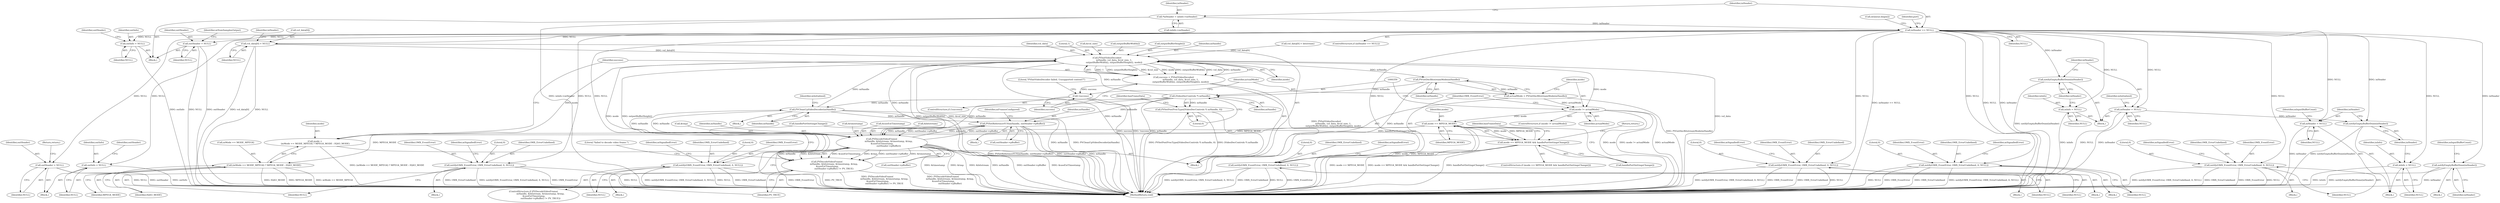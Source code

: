 digraph "0_Android_c48ef757cc50906e8726a3bebc3b60716292cdba@pointer" {
"1000136" [label="(Call,*inHeader = inInfo->mHeader)"];
"1000142" [label="(Call,inHeader == NULL)"];
"1000182" [label="(Call,notifyEmptyBufferDone(inHeader))"];
"1000229" [label="(Call,outInfo = NULL)"];
"1000234" [label="(Call,outHeader = NULL)"];
"1000278" [label="(Call,vol_data[0] = NULL)"];
"1000314" [label="(Call,PVInitVideoDecoder(\n                    mHandle, vol_data, &vol_size, 1,\n                    outputBufferWidth(), outputBufferHeight(), mode))"];
"1000312" [label="(Call,success = PVInitVideoDecoder(\n                    mHandle, vol_data, &vol_size, 1,\n                    outputBufferWidth(), outputBufferHeight(), mode))"];
"1000324" [label="(Call,!success)"];
"1000341" [label="(Call,PVGetDecBitstreamMode(mHandle))"];
"1000339" [label="(Call,actualMode = PVGetDecBitstreamMode(mHandle))"];
"1000344" [label="(Call,mode != actualMode)"];
"1000400" [label="(Call,mode == MPEG4_MODE)"];
"1000303" [label="(Call,mode =\n (mMode == MODE_MPEG4) ? MPEG4_MODE : H263_MODE)"];
"1000305" [label="(Call,(mMode == MODE_MPEG4) ? MPEG4_MODE : H263_MODE)"];
"1000399" [label="(Call,mode == MPEG4_MODE && handlePortSettingsChange())"];
"1000358" [label="(Call,(VideoDecControls *) mHandle)"];
"1000264" [label="(Call,PVCleanUpVideoDecoder(mHandle))"];
"1000472" [label="(Call,PVSetReferenceYUV(mHandle, outHeader->pBuffer))"];
"1000580" [label="(Call,PVDecodeVideoFrame(\n                    mHandle, &bitstream, &timestamp, &tmp,\n &useExtTimestamp,\n                    outHeader->pBuffer))"];
"1000579" [label="(Call,PVDecodeVideoFrame(\n                    mHandle, &bitstream, &timestamp, &tmp,\n &useExtTimestamp,\n                    outHeader->pBuffer) != PV_TRUE)"];
"1000357" [label="(Call,PVSetPostProcType((VideoDecControls *) mHandle, 0))"];
"1000329" [label="(Call,notify(OMX_EventError, OMX_ErrorUndefined, 0, NULL))"];
"1000348" [label="(Call,notify(OMX_EventError, OMX_ErrorUndefined, 0, NULL))"];
"1000380" [label="(Call,inInfo = NULL)"];
"1000383" [label="(Call,notifyEmptyBufferDone(inHeader))"];
"1000385" [label="(Call,inHeader = NULL)"];
"1000664" [label="(Call,notifyEmptyBufferDone(inHeader))"];
"1000463" [label="(Call,notify(OMX_EventError, OMX_ErrorUndefined, 0, NULL))"];
"1000539" [label="(Call,notify(OMX_EventError, OMX_ErrorUndefined, 0, NULL))"];
"1000569" [label="(Call,notify(OMX_EventError, OMX_ErrorUndefined, 0, NULL))"];
"1000597" [label="(Call,notify(OMX_EventError, OMX_ErrorUndefined, 0, NULL))"];
"1000661" [label="(Call,inInfo = NULL)"];
"1000666" [label="(Call,inHeader = NULL)"];
"1000707" [label="(Call,outInfo = NULL)"];
"1000712" [label="(Call,outHeader = NULL)"];
"1000309" [label="(Identifier,MPEG4_MODE)"];
"1000360" [label="(Identifier,mHandle)"];
"1000339" [label="(Call,actualMode = PVGetDecBitstreamMode(mHandle))"];
"1000386" [label="(Identifier,inHeader)"];
"1000539" [label="(Call,notify(OMX_EventError, OMX_ErrorUndefined, 0, NULL))"];
"1000333" [label="(Identifier,NULL)"];
"1000332" [label="(Literal,0)"];
"1000598" [label="(Identifier,OMX_EventError)"];
"1000183" [label="(Identifier,inHeader)"];
"1000335" [label="(Identifier,mSignalledError)"];
"1000666" [label="(Call,inHeader = NULL)"];
"1000287" [label="(Identifier,inHeader)"];
"1000265" [label="(Identifier,mHandle)"];
"1000569" [label="(Call,notify(OMX_EventError, OMX_ErrorUndefined, 0, NULL))"];
"1000234" [label="(Call,outHeader = NULL)"];
"1000330" [label="(Identifier,OMX_EventError)"];
"1000382" [label="(Identifier,NULL)"];
"1000668" [label="(Identifier,NULL)"];
"1000714" [label="(Identifier,NULL)"];
"1000364" [label="(Identifier,hasFrameData)"];
"1000708" [label="(Identifier,outInfo)"];
"1000599" [label="(Identifier,OMX_ErrorUndefined)"];
"1000346" [label="(Identifier,actualMode)"];
"1000662" [label="(Identifier,inInfo)"];
"1000331" [label="(Identifier,OMX_ErrorUndefined)"];
"1000712" [label="(Call,outHeader = NULL)"];
"1000594" [label="(Block,)"];
"1000403" [label="(Call,handlePortSettingsChange())"];
"1000343" [label="(ControlStructure,if (mode != actualMode))"];
"1000263" [label="(Block,)"];
"1000465" [label="(Identifier,OMX_ErrorUndefined)"];
"1000581" [label="(Identifier,mHandle)"];
"1000341" [label="(Call,PVGetDecBitstreamMode(mHandle))"];
"1000351" [label="(Literal,0)"];
"1000661" [label="(Call,inInfo = NULL)"];
"1000664" [label="(Call,notifyEmptyBufferDone(inHeader))"];
"1000279" [label="(Call,vol_data[0])"];
"1000571" [label="(Identifier,OMX_ErrorUndefined)"];
"1000596" [label="(Literal,\"failed to decode video frame.\")"];
"1000347" [label="(Block,)"];
"1000540" [label="(Identifier,OMX_EventError)"];
"1000192" [label="(Block,)"];
"1000472" [label="(Call,PVSetReferenceYUV(mHandle, outHeader->pBuffer))"];
"1000326" [label="(Block,)"];
"1000398" [label="(ControlStructure,if (mode == MPEG4_MODE && handlePortSettingsChange()))"];
"1000563" [label="(Block,)"];
"1000322" [label="(Identifier,mode)"];
"1000278" [label="(Call,vol_data[0] = NULL)"];
"1000579" [label="(Call,PVDecodeVideoFrame(\n                    mHandle, &bitstream, &timestamp, &tmp,\n &useExtTimestamp,\n                    outHeader->pBuffer) != PV_TRUE)"];
"1000237" [label="(Return,return;)"];
"1000352" [label="(Identifier,NULL)"];
"1000383" [label="(Call,notifyEmptyBufferDone(inHeader))"];
"1000315" [label="(Identifier,mHandle)"];
"1000305" [label="(Call,(mMode == MODE_MPEG4) ? MPEG4_MODE : H263_MODE)"];
"1000597" [label="(Call,notify(OMX_EventError, OMX_ErrorUndefined, 0, NULL))"];
"1000147" [label="(Call,inQueue.begin())"];
"1000230" [label="(Identifier,outInfo)"];
"1000580" [label="(Call,PVDecodeVideoFrame(\n                    mHandle, &bitstream, &timestamp, &tmp,\n &useExtTimestamp,\n                    outHeader->pBuffer))"];
"1000312" [label="(Call,success = PVInitVideoDecoder(\n                    mHandle, vol_data, &vol_size, 1,\n                    outputBufferWidth(), outputBufferHeight(), mode))"];
"1000292" [label="(Call,vol_data[0] = bitstream)"];
"1000536" [label="(Block,)"];
"1000138" [label="(Call,inInfo->mHeader)"];
"1000570" [label="(Identifier,OMX_EventError)"];
"1000670" [label="(Identifier,mInputBufferCount)"];
"1000229" [label="(Call,outInfo = NULL)"];
"1000402" [label="(Identifier,MPEG4_MODE)"];
"1000387" [label="(Identifier,NULL)"];
"1000711" [label="(Identifier,outHeader)"];
"1000349" [label="(Identifier,OMX_EventError)"];
"1000156" [label="(Identifier,port)"];
"1000584" [label="(Call,&timestamp)"];
"1000316" [label="(Identifier,vol_data)"];
"1000182" [label="(Call,notifyEmptyBufferDone(inHeader))"];
"1000590" [label="(Call,outHeader->pBuffer)"];
"1000573" [label="(Identifier,NULL)"];
"1000469" [label="(Identifier,mSignalledError)"];
"1000414" [label="(Block,)"];
"1000575" [label="(Identifier,mSignalledError)"];
"1000344" [label="(Call,mode != actualMode)"];
"1000185" [label="(Identifier,mInputBufferCount)"];
"1000665" [label="(Identifier,inHeader)"];
"1000588" [label="(Call,&useExtTimestamp)"];
"1000372" [label="(Block,)"];
"1000235" [label="(Identifier,outHeader)"];
"1000542" [label="(Literal,0)"];
"1000340" [label="(Identifier,actualMode)"];
"1000350" [label="(Identifier,OMX_ErrorUndefined)"];
"1000236" [label="(Identifier,NULL)"];
"1000400" [label="(Call,mode == MPEG4_MODE)"];
"1000137" [label="(Identifier,inHeader)"];
"1000303" [label="(Call,mode =\n (mMode == MODE_MPEG4) ? MPEG4_MODE : H263_MODE)"];
"1000354" [label="(Identifier,mSignalledError)"];
"1000543" [label="(Identifier,NULL)"];
"1000342" [label="(Identifier,mHandle)"];
"1000282" [label="(Identifier,NULL)"];
"1000319" [label="(Literal,1)"];
"1000408" [label="(Identifier,hasFrameData)"];
"1000603" [label="(Identifier,mSignalledError)"];
"1000601" [label="(Identifier,NULL)"];
"1000572" [label="(Literal,0)"];
"1000144" [label="(Identifier,NULL)"];
"1000136" [label="(Call,*inHeader = inInfo->mHeader)"];
"1000143" [label="(Identifier,inHeader)"];
"1000381" [label="(Identifier,inInfo)"];
"1000399" [label="(Call,mode == MPEG4_MODE && handlePortSettingsChange())"];
"1000357" [label="(Call,PVSetPostProcType((VideoDecControls *) mHandle, 0))"];
"1000473" [label="(Identifier,mHandle)"];
"1000314" [label="(Call,PVInitVideoDecoder(\n                    mHandle, vol_data, &vol_size, 1,\n                    outputBufferWidth(), outputBufferHeight(), mode))"];
"1000174" [label="(Block,)"];
"1000474" [label="(Call,outHeader->pBuffer)"];
"1000324" [label="(Call,!success)"];
"1000463" [label="(Call,notify(OMX_EventError, OMX_ErrorUndefined, 0, NULL))"];
"1000452" [label="(Block,)"];
"1000707" [label="(Call,outInfo = NULL)"];
"1000358" [label="(Call,(VideoDecControls *) mHandle)"];
"1000267" [label="(Identifier,mInitialized)"];
"1000466" [label="(Literal,0)"];
"1000716" [label="(Identifier,mNumSamplesOutput)"];
"1000323" [label="(ControlStructure,if (!success))"];
"1000709" [label="(Identifier,NULL)"];
"1000272" [label="(Block,)"];
"1000264" [label="(Call,PVCleanUpVideoDecoder(mHandle))"];
"1000141" [label="(ControlStructure,if (inHeader == NULL))"];
"1000129" [label="(Block,)"];
"1000313" [label="(Identifier,success)"];
"1000361" [label="(Literal,0)"];
"1000142" [label="(Call,inHeader == NULL)"];
"1000317" [label="(Call,&vol_size)"];
"1000348" [label="(Call,notify(OMX_EventError, OMX_ErrorUndefined, 0, NULL))"];
"1000586" [label="(Call,&tmp)"];
"1000329" [label="(Call,notify(OMX_EventError, OMX_ErrorUndefined, 0, NULL))"];
"1000233" [label="(Identifier,outHeader)"];
"1000304" [label="(Identifier,mode)"];
"1000380" [label="(Call,inInfo = NULL)"];
"1000320" [label="(Call,outputBufferWidth())"];
"1000667" [label="(Identifier,inHeader)"];
"1000467" [label="(Identifier,NULL)"];
"1000306" [label="(Call,mMode == MODE_MPEG4)"];
"1000385" [label="(Call,inHeader = NULL)"];
"1000325" [label="(Identifier,success)"];
"1000321" [label="(Call,outputBufferHeight())"];
"1000663" [label="(Identifier,NULL)"];
"1000401" [label="(Identifier,mode)"];
"1000478" [label="(Identifier,mFramesConfigured)"];
"1000384" [label="(Identifier,inHeader)"];
"1000405" [label="(Return,return;)"];
"1000653" [label="(Block,)"];
"1000396" [label="(Identifier,mInitialized)"];
"1000600" [label="(Literal,0)"];
"1000717" [label="(MethodReturn,void)"];
"1000328" [label="(Literal,\"PVInitVideoDecoder failed. Unsupported content?\")"];
"1000231" [label="(Identifier,NULL)"];
"1000464" [label="(Identifier,OMX_EventError)"];
"1000607" [label="(Call,handlePortSettingsChange())"];
"1000545" [label="(Identifier,mSignalledError)"];
"1000593" [label="(Identifier,PV_TRUE)"];
"1000713" [label="(Identifier,outHeader)"];
"1000310" [label="(Identifier,H263_MODE)"];
"1000578" [label="(ControlStructure,if (PVDecodeVideoFrame(\n                    mHandle, &bitstream, &timestamp, &tmp,\n &useExtTimestamp,\n                    outHeader->pBuffer) != PV_TRUE))"];
"1000541" [label="(Identifier,OMX_ErrorUndefined)"];
"1000345" [label="(Identifier,mode)"];
"1000582" [label="(Call,&bitstream)"];
"1000136" -> "1000129"  [label="AST: "];
"1000136" -> "1000138"  [label="CFG: "];
"1000137" -> "1000136"  [label="AST: "];
"1000138" -> "1000136"  [label="AST: "];
"1000143" -> "1000136"  [label="CFG: "];
"1000136" -> "1000717"  [label="DDG: inInfo->mHeader"];
"1000136" -> "1000142"  [label="DDG: inHeader"];
"1000142" -> "1000141"  [label="AST: "];
"1000142" -> "1000144"  [label="CFG: "];
"1000143" -> "1000142"  [label="AST: "];
"1000144" -> "1000142"  [label="AST: "];
"1000147" -> "1000142"  [label="CFG: "];
"1000156" -> "1000142"  [label="CFG: "];
"1000142" -> "1000717"  [label="DDG: inHeader == NULL"];
"1000142" -> "1000717"  [label="DDG: NULL"];
"1000142" -> "1000717"  [label="DDG: inHeader"];
"1000142" -> "1000182"  [label="DDG: inHeader"];
"1000142" -> "1000229"  [label="DDG: NULL"];
"1000142" -> "1000234"  [label="DDG: NULL"];
"1000142" -> "1000278"  [label="DDG: NULL"];
"1000142" -> "1000329"  [label="DDG: NULL"];
"1000142" -> "1000348"  [label="DDG: NULL"];
"1000142" -> "1000380"  [label="DDG: NULL"];
"1000142" -> "1000383"  [label="DDG: inHeader"];
"1000142" -> "1000385"  [label="DDG: NULL"];
"1000142" -> "1000463"  [label="DDG: NULL"];
"1000142" -> "1000539"  [label="DDG: NULL"];
"1000142" -> "1000569"  [label="DDG: NULL"];
"1000142" -> "1000597"  [label="DDG: NULL"];
"1000142" -> "1000661"  [label="DDG: NULL"];
"1000142" -> "1000664"  [label="DDG: inHeader"];
"1000142" -> "1000666"  [label="DDG: NULL"];
"1000142" -> "1000707"  [label="DDG: NULL"];
"1000142" -> "1000712"  [label="DDG: NULL"];
"1000182" -> "1000174"  [label="AST: "];
"1000182" -> "1000183"  [label="CFG: "];
"1000183" -> "1000182"  [label="AST: "];
"1000185" -> "1000182"  [label="CFG: "];
"1000182" -> "1000717"  [label="DDG: notifyEmptyBufferDone(inHeader)"];
"1000182" -> "1000717"  [label="DDG: inHeader"];
"1000229" -> "1000192"  [label="AST: "];
"1000229" -> "1000231"  [label="CFG: "];
"1000230" -> "1000229"  [label="AST: "];
"1000231" -> "1000229"  [label="AST: "];
"1000233" -> "1000229"  [label="CFG: "];
"1000229" -> "1000717"  [label="DDG: outInfo"];
"1000234" -> "1000192"  [label="AST: "];
"1000234" -> "1000236"  [label="CFG: "];
"1000235" -> "1000234"  [label="AST: "];
"1000236" -> "1000234"  [label="AST: "];
"1000237" -> "1000234"  [label="CFG: "];
"1000234" -> "1000717"  [label="DDG: NULL"];
"1000234" -> "1000717"  [label="DDG: outHeader"];
"1000278" -> "1000272"  [label="AST: "];
"1000278" -> "1000282"  [label="CFG: "];
"1000279" -> "1000278"  [label="AST: "];
"1000282" -> "1000278"  [label="AST: "];
"1000287" -> "1000278"  [label="CFG: "];
"1000278" -> "1000717"  [label="DDG: NULL"];
"1000278" -> "1000717"  [label="DDG: vol_data[0]"];
"1000278" -> "1000314"  [label="DDG: vol_data[0]"];
"1000314" -> "1000312"  [label="AST: "];
"1000314" -> "1000322"  [label="CFG: "];
"1000315" -> "1000314"  [label="AST: "];
"1000316" -> "1000314"  [label="AST: "];
"1000317" -> "1000314"  [label="AST: "];
"1000319" -> "1000314"  [label="AST: "];
"1000320" -> "1000314"  [label="AST: "];
"1000321" -> "1000314"  [label="AST: "];
"1000322" -> "1000314"  [label="AST: "];
"1000312" -> "1000314"  [label="CFG: "];
"1000314" -> "1000717"  [label="DDG: mHandle"];
"1000314" -> "1000717"  [label="DDG: vol_data"];
"1000314" -> "1000717"  [label="DDG: mode"];
"1000314" -> "1000717"  [label="DDG: outputBufferHeight()"];
"1000314" -> "1000717"  [label="DDG: outputBufferWidth()"];
"1000314" -> "1000717"  [label="DDG: &vol_size"];
"1000314" -> "1000312"  [label="DDG: 1"];
"1000314" -> "1000312"  [label="DDG: outputBufferHeight()"];
"1000314" -> "1000312"  [label="DDG: &vol_size"];
"1000314" -> "1000312"  [label="DDG: mode"];
"1000314" -> "1000312"  [label="DDG: outputBufferWidth()"];
"1000314" -> "1000312"  [label="DDG: vol_data"];
"1000314" -> "1000312"  [label="DDG: mHandle"];
"1000264" -> "1000314"  [label="DDG: mHandle"];
"1000580" -> "1000314"  [label="DDG: mHandle"];
"1000358" -> "1000314"  [label="DDG: mHandle"];
"1000292" -> "1000314"  [label="DDG: vol_data[0]"];
"1000303" -> "1000314"  [label="DDG: mode"];
"1000314" -> "1000341"  [label="DDG: mHandle"];
"1000314" -> "1000344"  [label="DDG: mode"];
"1000312" -> "1000272"  [label="AST: "];
"1000313" -> "1000312"  [label="AST: "];
"1000325" -> "1000312"  [label="CFG: "];
"1000312" -> "1000717"  [label="DDG: PVInitVideoDecoder(\n                    mHandle, vol_data, &vol_size, 1,\n                    outputBufferWidth(), outputBufferHeight(), mode)"];
"1000312" -> "1000324"  [label="DDG: success"];
"1000324" -> "1000323"  [label="AST: "];
"1000324" -> "1000325"  [label="CFG: "];
"1000325" -> "1000324"  [label="AST: "];
"1000328" -> "1000324"  [label="CFG: "];
"1000340" -> "1000324"  [label="CFG: "];
"1000324" -> "1000717"  [label="DDG: !success"];
"1000324" -> "1000717"  [label="DDG: success"];
"1000341" -> "1000339"  [label="AST: "];
"1000341" -> "1000342"  [label="CFG: "];
"1000342" -> "1000341"  [label="AST: "];
"1000339" -> "1000341"  [label="CFG: "];
"1000341" -> "1000717"  [label="DDG: mHandle"];
"1000341" -> "1000339"  [label="DDG: mHandle"];
"1000341" -> "1000358"  [label="DDG: mHandle"];
"1000339" -> "1000272"  [label="AST: "];
"1000340" -> "1000339"  [label="AST: "];
"1000345" -> "1000339"  [label="CFG: "];
"1000339" -> "1000717"  [label="DDG: PVGetDecBitstreamMode(mHandle)"];
"1000339" -> "1000344"  [label="DDG: actualMode"];
"1000344" -> "1000343"  [label="AST: "];
"1000344" -> "1000346"  [label="CFG: "];
"1000345" -> "1000344"  [label="AST: "];
"1000346" -> "1000344"  [label="AST: "];
"1000349" -> "1000344"  [label="CFG: "];
"1000359" -> "1000344"  [label="CFG: "];
"1000344" -> "1000717"  [label="DDG: mode != actualMode"];
"1000344" -> "1000717"  [label="DDG: actualMode"];
"1000344" -> "1000717"  [label="DDG: mode"];
"1000344" -> "1000400"  [label="DDG: mode"];
"1000400" -> "1000399"  [label="AST: "];
"1000400" -> "1000402"  [label="CFG: "];
"1000401" -> "1000400"  [label="AST: "];
"1000402" -> "1000400"  [label="AST: "];
"1000403" -> "1000400"  [label="CFG: "];
"1000399" -> "1000400"  [label="CFG: "];
"1000400" -> "1000717"  [label="DDG: mode"];
"1000400" -> "1000717"  [label="DDG: MPEG4_MODE"];
"1000400" -> "1000303"  [label="DDG: MPEG4_MODE"];
"1000400" -> "1000305"  [label="DDG: MPEG4_MODE"];
"1000400" -> "1000399"  [label="DDG: mode"];
"1000400" -> "1000399"  [label="DDG: MPEG4_MODE"];
"1000303" -> "1000272"  [label="AST: "];
"1000303" -> "1000305"  [label="CFG: "];
"1000304" -> "1000303"  [label="AST: "];
"1000305" -> "1000303"  [label="AST: "];
"1000313" -> "1000303"  [label="CFG: "];
"1000303" -> "1000717"  [label="DDG: (mMode == MODE_MPEG4) ? MPEG4_MODE : H263_MODE"];
"1000305" -> "1000309"  [label="CFG: "];
"1000305" -> "1000310"  [label="CFG: "];
"1000306" -> "1000305"  [label="AST: "];
"1000309" -> "1000305"  [label="AST: "];
"1000310" -> "1000305"  [label="AST: "];
"1000305" -> "1000717"  [label="DDG: H263_MODE"];
"1000305" -> "1000717"  [label="DDG: MPEG4_MODE"];
"1000305" -> "1000717"  [label="DDG: mMode == MODE_MPEG4"];
"1000399" -> "1000398"  [label="AST: "];
"1000399" -> "1000403"  [label="CFG: "];
"1000403" -> "1000399"  [label="AST: "];
"1000405" -> "1000399"  [label="CFG: "];
"1000408" -> "1000399"  [label="CFG: "];
"1000399" -> "1000717"  [label="DDG: handlePortSettingsChange()"];
"1000399" -> "1000717"  [label="DDG: mode == MPEG4_MODE"];
"1000399" -> "1000717"  [label="DDG: mode == MPEG4_MODE && handlePortSettingsChange()"];
"1000607" -> "1000399"  [label="DDG: handlePortSettingsChange()"];
"1000358" -> "1000357"  [label="AST: "];
"1000358" -> "1000360"  [label="CFG: "];
"1000359" -> "1000358"  [label="AST: "];
"1000360" -> "1000358"  [label="AST: "];
"1000361" -> "1000358"  [label="CFG: "];
"1000358" -> "1000717"  [label="DDG: mHandle"];
"1000358" -> "1000264"  [label="DDG: mHandle"];
"1000358" -> "1000357"  [label="DDG: mHandle"];
"1000358" -> "1000472"  [label="DDG: mHandle"];
"1000358" -> "1000580"  [label="DDG: mHandle"];
"1000264" -> "1000263"  [label="AST: "];
"1000264" -> "1000265"  [label="CFG: "];
"1000265" -> "1000264"  [label="AST: "];
"1000267" -> "1000264"  [label="CFG: "];
"1000264" -> "1000717"  [label="DDG: mHandle"];
"1000264" -> "1000717"  [label="DDG: PVCleanUpVideoDecoder(mHandle)"];
"1000580" -> "1000264"  [label="DDG: mHandle"];
"1000264" -> "1000472"  [label="DDG: mHandle"];
"1000264" -> "1000580"  [label="DDG: mHandle"];
"1000472" -> "1000414"  [label="AST: "];
"1000472" -> "1000474"  [label="CFG: "];
"1000473" -> "1000472"  [label="AST: "];
"1000474" -> "1000472"  [label="AST: "];
"1000478" -> "1000472"  [label="CFG: "];
"1000472" -> "1000717"  [label="DDG: PVSetReferenceYUV(mHandle, outHeader->pBuffer)"];
"1000472" -> "1000717"  [label="DDG: outHeader->pBuffer"];
"1000472" -> "1000717"  [label="DDG: mHandle"];
"1000580" -> "1000472"  [label="DDG: mHandle"];
"1000580" -> "1000472"  [label="DDG: outHeader->pBuffer"];
"1000472" -> "1000580"  [label="DDG: mHandle"];
"1000472" -> "1000580"  [label="DDG: outHeader->pBuffer"];
"1000580" -> "1000579"  [label="AST: "];
"1000580" -> "1000590"  [label="CFG: "];
"1000581" -> "1000580"  [label="AST: "];
"1000582" -> "1000580"  [label="AST: "];
"1000584" -> "1000580"  [label="AST: "];
"1000586" -> "1000580"  [label="AST: "];
"1000588" -> "1000580"  [label="AST: "];
"1000590" -> "1000580"  [label="AST: "];
"1000593" -> "1000580"  [label="CFG: "];
"1000580" -> "1000717"  [label="DDG: outHeader->pBuffer"];
"1000580" -> "1000717"  [label="DDG: &useExtTimestamp"];
"1000580" -> "1000717"  [label="DDG: &timestamp"];
"1000580" -> "1000717"  [label="DDG: &tmp"];
"1000580" -> "1000717"  [label="DDG: &bitstream"];
"1000580" -> "1000717"  [label="DDG: mHandle"];
"1000580" -> "1000579"  [label="DDG: &useExtTimestamp"];
"1000580" -> "1000579"  [label="DDG: &tmp"];
"1000580" -> "1000579"  [label="DDG: outHeader->pBuffer"];
"1000580" -> "1000579"  [label="DDG: &timestamp"];
"1000580" -> "1000579"  [label="DDG: mHandle"];
"1000580" -> "1000579"  [label="DDG: &bitstream"];
"1000579" -> "1000578"  [label="AST: "];
"1000579" -> "1000593"  [label="CFG: "];
"1000593" -> "1000579"  [label="AST: "];
"1000596" -> "1000579"  [label="CFG: "];
"1000607" -> "1000579"  [label="CFG: "];
"1000579" -> "1000717"  [label="DDG: PVDecodeVideoFrame(\n                    mHandle, &bitstream, &timestamp, &tmp,\n &useExtTimestamp,\n                    outHeader->pBuffer) != PV_TRUE"];
"1000579" -> "1000717"  [label="DDG: PVDecodeVideoFrame(\n                    mHandle, &bitstream, &timestamp, &tmp,\n &useExtTimestamp,\n                    outHeader->pBuffer)"];
"1000579" -> "1000717"  [label="DDG: PV_TRUE"];
"1000357" -> "1000272"  [label="AST: "];
"1000357" -> "1000361"  [label="CFG: "];
"1000361" -> "1000357"  [label="AST: "];
"1000364" -> "1000357"  [label="CFG: "];
"1000357" -> "1000717"  [label="DDG: PVSetPostProcType((VideoDecControls *) mHandle, 0)"];
"1000357" -> "1000717"  [label="DDG: (VideoDecControls *) mHandle"];
"1000329" -> "1000326"  [label="AST: "];
"1000329" -> "1000333"  [label="CFG: "];
"1000330" -> "1000329"  [label="AST: "];
"1000331" -> "1000329"  [label="AST: "];
"1000332" -> "1000329"  [label="AST: "];
"1000333" -> "1000329"  [label="AST: "];
"1000335" -> "1000329"  [label="CFG: "];
"1000329" -> "1000717"  [label="DDG: OMX_ErrorUndefined"];
"1000329" -> "1000717"  [label="DDG: NULL"];
"1000329" -> "1000717"  [label="DDG: notify(OMX_EventError, OMX_ErrorUndefined, 0, NULL)"];
"1000329" -> "1000717"  [label="DDG: OMX_EventError"];
"1000348" -> "1000347"  [label="AST: "];
"1000348" -> "1000352"  [label="CFG: "];
"1000349" -> "1000348"  [label="AST: "];
"1000350" -> "1000348"  [label="AST: "];
"1000351" -> "1000348"  [label="AST: "];
"1000352" -> "1000348"  [label="AST: "];
"1000354" -> "1000348"  [label="CFG: "];
"1000348" -> "1000717"  [label="DDG: OMX_EventError"];
"1000348" -> "1000717"  [label="DDG: notify(OMX_EventError, OMX_ErrorUndefined, 0, NULL)"];
"1000348" -> "1000717"  [label="DDG: OMX_ErrorUndefined"];
"1000348" -> "1000717"  [label="DDG: NULL"];
"1000380" -> "1000372"  [label="AST: "];
"1000380" -> "1000382"  [label="CFG: "];
"1000381" -> "1000380"  [label="AST: "];
"1000382" -> "1000380"  [label="AST: "];
"1000384" -> "1000380"  [label="CFG: "];
"1000380" -> "1000717"  [label="DDG: inInfo"];
"1000383" -> "1000372"  [label="AST: "];
"1000383" -> "1000384"  [label="CFG: "];
"1000384" -> "1000383"  [label="AST: "];
"1000386" -> "1000383"  [label="CFG: "];
"1000383" -> "1000717"  [label="DDG: notifyEmptyBufferDone(inHeader)"];
"1000385" -> "1000372"  [label="AST: "];
"1000385" -> "1000387"  [label="CFG: "];
"1000386" -> "1000385"  [label="AST: "];
"1000387" -> "1000385"  [label="AST: "];
"1000396" -> "1000385"  [label="CFG: "];
"1000385" -> "1000717"  [label="DDG: NULL"];
"1000385" -> "1000717"  [label="DDG: inHeader"];
"1000385" -> "1000664"  [label="DDG: inHeader"];
"1000664" -> "1000653"  [label="AST: "];
"1000664" -> "1000665"  [label="CFG: "];
"1000665" -> "1000664"  [label="AST: "];
"1000667" -> "1000664"  [label="CFG: "];
"1000664" -> "1000717"  [label="DDG: notifyEmptyBufferDone(inHeader)"];
"1000463" -> "1000452"  [label="AST: "];
"1000463" -> "1000467"  [label="CFG: "];
"1000464" -> "1000463"  [label="AST: "];
"1000465" -> "1000463"  [label="AST: "];
"1000466" -> "1000463"  [label="AST: "];
"1000467" -> "1000463"  [label="AST: "];
"1000469" -> "1000463"  [label="CFG: "];
"1000463" -> "1000717"  [label="DDG: OMX_ErrorUndefined"];
"1000463" -> "1000717"  [label="DDG: notify(OMX_EventError, OMX_ErrorUndefined, 0, NULL)"];
"1000463" -> "1000717"  [label="DDG: NULL"];
"1000463" -> "1000717"  [label="DDG: OMX_EventError"];
"1000539" -> "1000536"  [label="AST: "];
"1000539" -> "1000543"  [label="CFG: "];
"1000540" -> "1000539"  [label="AST: "];
"1000541" -> "1000539"  [label="AST: "];
"1000542" -> "1000539"  [label="AST: "];
"1000543" -> "1000539"  [label="AST: "];
"1000545" -> "1000539"  [label="CFG: "];
"1000539" -> "1000717"  [label="DDG: OMX_EventError"];
"1000539" -> "1000717"  [label="DDG: NULL"];
"1000539" -> "1000717"  [label="DDG: notify(OMX_EventError, OMX_ErrorUndefined, 0, NULL)"];
"1000539" -> "1000717"  [label="DDG: OMX_ErrorUndefined"];
"1000569" -> "1000563"  [label="AST: "];
"1000569" -> "1000573"  [label="CFG: "];
"1000570" -> "1000569"  [label="AST: "];
"1000571" -> "1000569"  [label="AST: "];
"1000572" -> "1000569"  [label="AST: "];
"1000573" -> "1000569"  [label="AST: "];
"1000575" -> "1000569"  [label="CFG: "];
"1000569" -> "1000717"  [label="DDG: OMX_ErrorUndefined"];
"1000569" -> "1000717"  [label="DDG: notify(OMX_EventError, OMX_ErrorUndefined, 0, NULL)"];
"1000569" -> "1000717"  [label="DDG: OMX_EventError"];
"1000569" -> "1000717"  [label="DDG: NULL"];
"1000597" -> "1000594"  [label="AST: "];
"1000597" -> "1000601"  [label="CFG: "];
"1000598" -> "1000597"  [label="AST: "];
"1000599" -> "1000597"  [label="AST: "];
"1000600" -> "1000597"  [label="AST: "];
"1000601" -> "1000597"  [label="AST: "];
"1000603" -> "1000597"  [label="CFG: "];
"1000597" -> "1000717"  [label="DDG: OMX_ErrorUndefined"];
"1000597" -> "1000717"  [label="DDG: OMX_EventError"];
"1000597" -> "1000717"  [label="DDG: notify(OMX_EventError, OMX_ErrorUndefined, 0, NULL)"];
"1000597" -> "1000717"  [label="DDG: NULL"];
"1000661" -> "1000653"  [label="AST: "];
"1000661" -> "1000663"  [label="CFG: "];
"1000662" -> "1000661"  [label="AST: "];
"1000663" -> "1000661"  [label="AST: "];
"1000665" -> "1000661"  [label="CFG: "];
"1000661" -> "1000717"  [label="DDG: inInfo"];
"1000666" -> "1000653"  [label="AST: "];
"1000666" -> "1000668"  [label="CFG: "];
"1000667" -> "1000666"  [label="AST: "];
"1000668" -> "1000666"  [label="AST: "];
"1000670" -> "1000666"  [label="CFG: "];
"1000666" -> "1000717"  [label="DDG: inHeader"];
"1000707" -> "1000129"  [label="AST: "];
"1000707" -> "1000709"  [label="CFG: "];
"1000708" -> "1000707"  [label="AST: "];
"1000709" -> "1000707"  [label="AST: "];
"1000711" -> "1000707"  [label="CFG: "];
"1000707" -> "1000717"  [label="DDG: outInfo"];
"1000712" -> "1000129"  [label="AST: "];
"1000712" -> "1000714"  [label="CFG: "];
"1000713" -> "1000712"  [label="AST: "];
"1000714" -> "1000712"  [label="AST: "];
"1000716" -> "1000712"  [label="CFG: "];
"1000712" -> "1000717"  [label="DDG: NULL"];
"1000712" -> "1000717"  [label="DDG: outHeader"];
}
